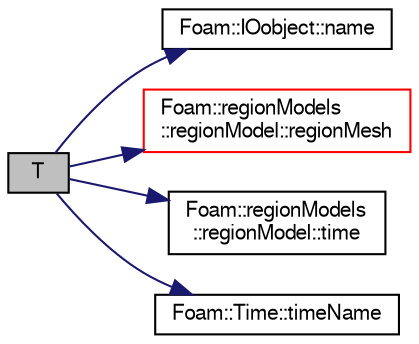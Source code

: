 digraph "T"
{
  bgcolor="transparent";
  edge [fontname="FreeSans",fontsize="10",labelfontname="FreeSans",labelfontsize="10"];
  node [fontname="FreeSans",fontsize="10",shape=record];
  rankdir="LR";
  Node1163 [label="T",height=0.2,width=0.4,color="black", fillcolor="grey75", style="filled", fontcolor="black"];
  Node1163 -> Node1164 [color="midnightblue",fontsize="10",style="solid",fontname="FreeSans"];
  Node1164 [label="Foam::IOobject::name",height=0.2,width=0.4,color="black",URL="$a26142.html#acc80e00a8ac919288fb55bd14cc88bf6",tooltip="Return name. "];
  Node1163 -> Node1165 [color="midnightblue",fontsize="10",style="solid",fontname="FreeSans"];
  Node1165 [label="Foam::regionModels\l::regionModel::regionMesh",height=0.2,width=0.4,color="red",URL="$a28998.html#a89a37969c20983ee143c612486ce5313",tooltip="Return the region mesh database. "];
  Node1163 -> Node1220 [color="midnightblue",fontsize="10",style="solid",fontname="FreeSans"];
  Node1220 [label="Foam::regionModels\l::regionModel::time",height=0.2,width=0.4,color="black",URL="$a28998.html#a1ed86245b170b9f651f62650b1827500",tooltip="Return the reference to the time database. "];
  Node1163 -> Node1221 [color="midnightblue",fontsize="10",style="solid",fontname="FreeSans"];
  Node1221 [label="Foam::Time::timeName",height=0.2,width=0.4,color="black",URL="$a26350.html#ad9d86fef6eca18797c786726cf925179",tooltip="Return time name of given scalar time. "];
}
